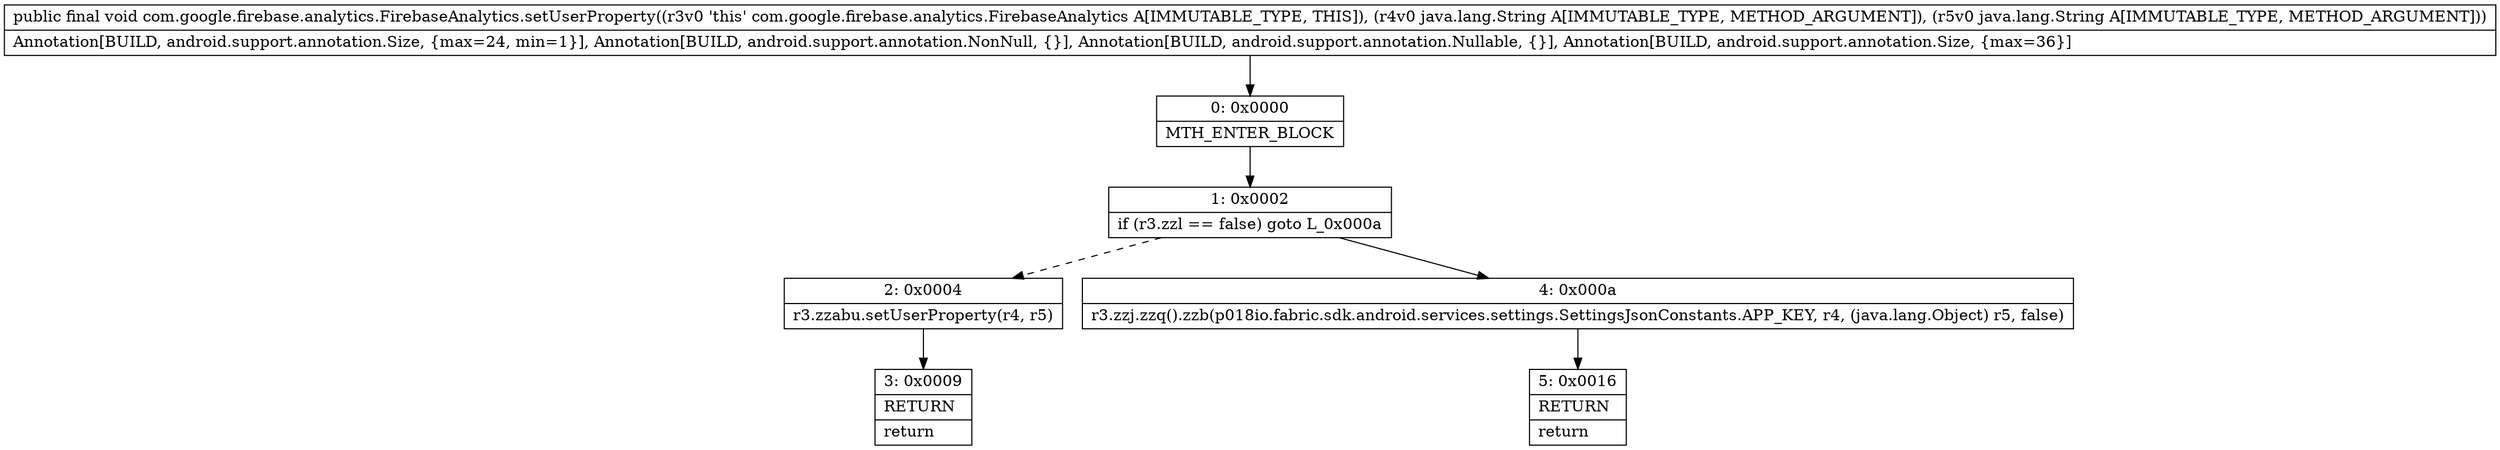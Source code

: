 digraph "CFG forcom.google.firebase.analytics.FirebaseAnalytics.setUserProperty(Ljava\/lang\/String;Ljava\/lang\/String;)V" {
Node_0 [shape=record,label="{0\:\ 0x0000|MTH_ENTER_BLOCK\l}"];
Node_1 [shape=record,label="{1\:\ 0x0002|if (r3.zzl == false) goto L_0x000a\l}"];
Node_2 [shape=record,label="{2\:\ 0x0004|r3.zzabu.setUserProperty(r4, r5)\l}"];
Node_3 [shape=record,label="{3\:\ 0x0009|RETURN\l|return\l}"];
Node_4 [shape=record,label="{4\:\ 0x000a|r3.zzj.zzq().zzb(p018io.fabric.sdk.android.services.settings.SettingsJsonConstants.APP_KEY, r4, (java.lang.Object) r5, false)\l}"];
Node_5 [shape=record,label="{5\:\ 0x0016|RETURN\l|return\l}"];
MethodNode[shape=record,label="{public final void com.google.firebase.analytics.FirebaseAnalytics.setUserProperty((r3v0 'this' com.google.firebase.analytics.FirebaseAnalytics A[IMMUTABLE_TYPE, THIS]), (r4v0 java.lang.String A[IMMUTABLE_TYPE, METHOD_ARGUMENT]), (r5v0 java.lang.String A[IMMUTABLE_TYPE, METHOD_ARGUMENT]))  | Annotation[BUILD, android.support.annotation.Size, \{max=24, min=1\}], Annotation[BUILD, android.support.annotation.NonNull, \{\}], Annotation[BUILD, android.support.annotation.Nullable, \{\}], Annotation[BUILD, android.support.annotation.Size, \{max=36\}]\l}"];
MethodNode -> Node_0;
Node_0 -> Node_1;
Node_1 -> Node_2[style=dashed];
Node_1 -> Node_4;
Node_2 -> Node_3;
Node_4 -> Node_5;
}

